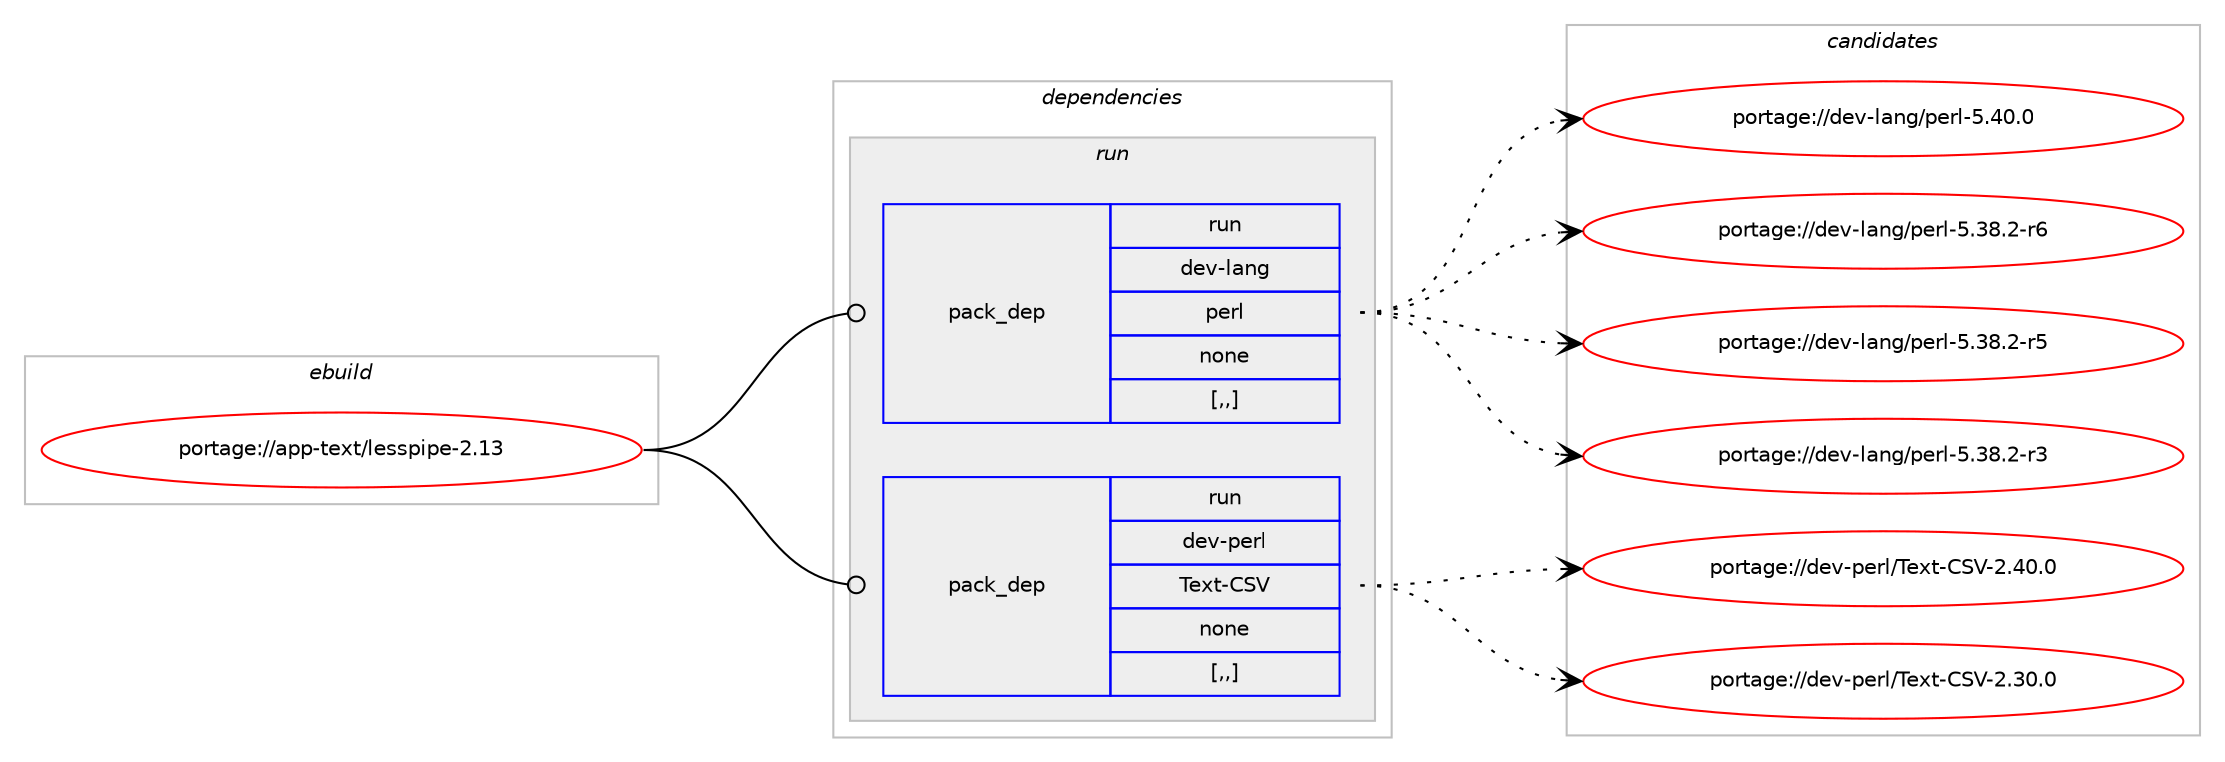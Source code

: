 digraph prolog {

# *************
# Graph options
# *************

newrank=true;
concentrate=true;
compound=true;
graph [rankdir=LR,fontname=Helvetica,fontsize=10,ranksep=1.5];#, ranksep=2.5, nodesep=0.2];
edge  [arrowhead=vee];
node  [fontname=Helvetica,fontsize=10];

# **********
# The ebuild
# **********

subgraph cluster_leftcol {
color=gray;
label=<<i>ebuild</i>>;
id [label="portage://app-text/lesspipe-2.13", color=red, width=4, href="../app-text/lesspipe-2.13.svg"];
}

# ****************
# The dependencies
# ****************

subgraph cluster_midcol {
color=gray;
label=<<i>dependencies</i>>;
subgraph cluster_compile {
fillcolor="#eeeeee";
style=filled;
label=<<i>compile</i>>;
}
subgraph cluster_compileandrun {
fillcolor="#eeeeee";
style=filled;
label=<<i>compile and run</i>>;
}
subgraph cluster_run {
fillcolor="#eeeeee";
style=filled;
label=<<i>run</i>>;
subgraph pack41214 {
dependency57187 [label=<<TABLE BORDER="0" CELLBORDER="1" CELLSPACING="0" CELLPADDING="4" WIDTH="220"><TR><TD ROWSPAN="6" CELLPADDING="30">pack_dep</TD></TR><TR><TD WIDTH="110">run</TD></TR><TR><TD>dev-lang</TD></TR><TR><TD>perl</TD></TR><TR><TD>none</TD></TR><TR><TD>[,,]</TD></TR></TABLE>>, shape=none, color=blue];
}
id:e -> dependency57187:w [weight=20,style="solid",arrowhead="odot"];
subgraph pack41215 {
dependency57188 [label=<<TABLE BORDER="0" CELLBORDER="1" CELLSPACING="0" CELLPADDING="4" WIDTH="220"><TR><TD ROWSPAN="6" CELLPADDING="30">pack_dep</TD></TR><TR><TD WIDTH="110">run</TD></TR><TR><TD>dev-perl</TD></TR><TR><TD>Text-CSV</TD></TR><TR><TD>none</TD></TR><TR><TD>[,,]</TD></TR></TABLE>>, shape=none, color=blue];
}
id:e -> dependency57188:w [weight=20,style="solid",arrowhead="odot"];
}
}

# **************
# The candidates
# **************

subgraph cluster_choices {
rank=same;
color=gray;
label=<<i>candidates</i>>;

subgraph choice41214 {
color=black;
nodesep=1;
choice10010111845108971101034711210111410845534652484648 [label="portage://dev-lang/perl-5.40.0", color=red, width=4,href="../dev-lang/perl-5.40.0.svg"];
choice100101118451089711010347112101114108455346515646504511454 [label="portage://dev-lang/perl-5.38.2-r6", color=red, width=4,href="../dev-lang/perl-5.38.2-r6.svg"];
choice100101118451089711010347112101114108455346515646504511453 [label="portage://dev-lang/perl-5.38.2-r5", color=red, width=4,href="../dev-lang/perl-5.38.2-r5.svg"];
choice100101118451089711010347112101114108455346515646504511451 [label="portage://dev-lang/perl-5.38.2-r3", color=red, width=4,href="../dev-lang/perl-5.38.2-r3.svg"];
dependency57187:e -> choice10010111845108971101034711210111410845534652484648:w [style=dotted,weight="100"];
dependency57187:e -> choice100101118451089711010347112101114108455346515646504511454:w [style=dotted,weight="100"];
dependency57187:e -> choice100101118451089711010347112101114108455346515646504511453:w [style=dotted,weight="100"];
dependency57187:e -> choice100101118451089711010347112101114108455346515646504511451:w [style=dotted,weight="100"];
}
subgraph choice41215 {
color=black;
nodesep=1;
choice1001011184511210111410847841011201164567838645504652484648 [label="portage://dev-perl/Text-CSV-2.40.0", color=red, width=4,href="../dev-perl/Text-CSV-2.40.0.svg"];
choice1001011184511210111410847841011201164567838645504651484648 [label="portage://dev-perl/Text-CSV-2.30.0", color=red, width=4,href="../dev-perl/Text-CSV-2.30.0.svg"];
dependency57188:e -> choice1001011184511210111410847841011201164567838645504652484648:w [style=dotted,weight="100"];
dependency57188:e -> choice1001011184511210111410847841011201164567838645504651484648:w [style=dotted,weight="100"];
}
}

}
